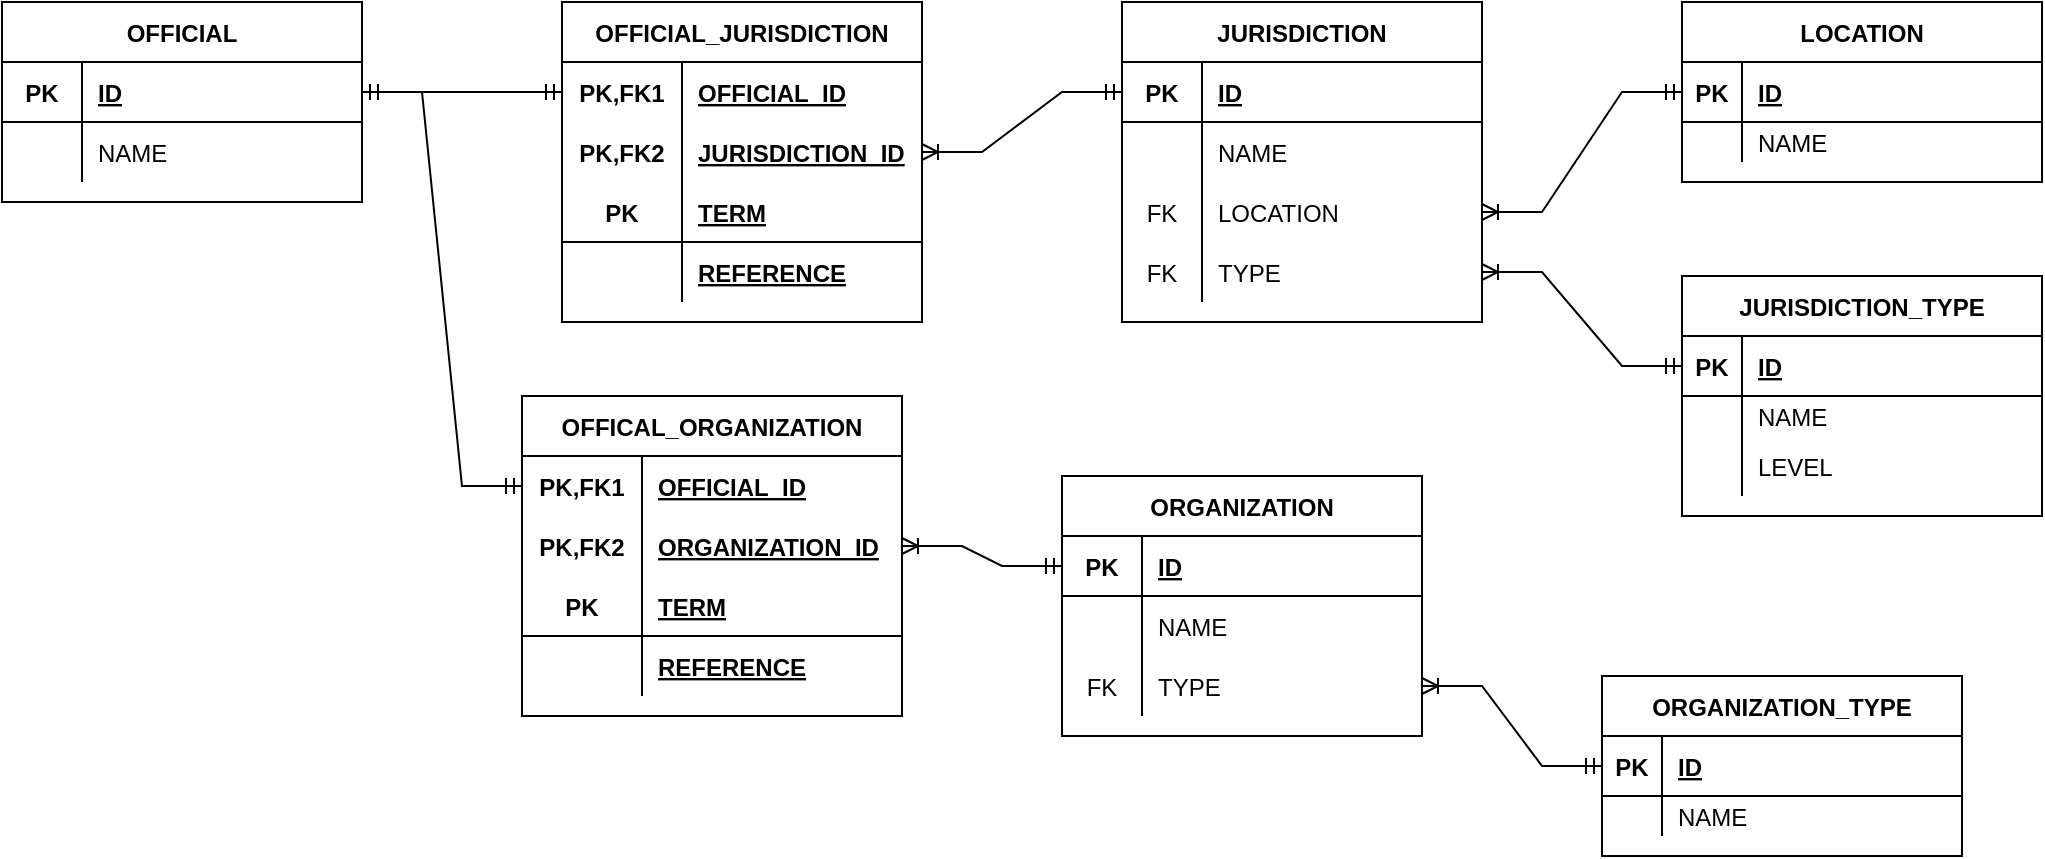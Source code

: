 <mxfile version="20.2.8" type="github">
  <diagram name="Page-1" id="2ca16b54-16f6-2749-3443-fa8db7711227">
    <mxGraphModel dx="1360" dy="1688" grid="1" gridSize="10" guides="1" tooltips="1" connect="1" arrows="1" fold="1" page="1" pageScale="1" pageWidth="1100" pageHeight="850" background="none" math="0" shadow="0">
      <root>
        <mxCell id="0" />
        <mxCell id="1" parent="0" />
        <mxCell id="zIPaG_y2jLkIG7TqGc8k-14" value="OFFICIAL" style="shape=table;startSize=30;container=1;collapsible=1;childLayout=tableLayout;fixedRows=1;rowLines=0;fontStyle=1;align=center;resizeLast=1;" parent="1" vertex="1">
          <mxGeometry x="120" y="-577" width="180" height="100" as="geometry" />
        </mxCell>
        <mxCell id="zIPaG_y2jLkIG7TqGc8k-15" value="" style="shape=tableRow;horizontal=0;startSize=0;swimlaneHead=0;swimlaneBody=0;fillColor=none;collapsible=0;dropTarget=0;points=[[0,0.5],[1,0.5]];portConstraint=eastwest;top=0;left=0;right=0;bottom=1;" parent="zIPaG_y2jLkIG7TqGc8k-14" vertex="1">
          <mxGeometry y="30" width="180" height="30" as="geometry" />
        </mxCell>
        <mxCell id="zIPaG_y2jLkIG7TqGc8k-16" value="PK" style="shape=partialRectangle;connectable=0;fillColor=none;top=0;left=0;bottom=0;right=0;fontStyle=1;overflow=hidden;" parent="zIPaG_y2jLkIG7TqGc8k-15" vertex="1">
          <mxGeometry width="40" height="30" as="geometry">
            <mxRectangle width="40" height="30" as="alternateBounds" />
          </mxGeometry>
        </mxCell>
        <mxCell id="zIPaG_y2jLkIG7TqGc8k-17" value="ID" style="shape=partialRectangle;connectable=0;fillColor=none;top=0;left=0;bottom=0;right=0;align=left;spacingLeft=6;fontStyle=5;overflow=hidden;" parent="zIPaG_y2jLkIG7TqGc8k-15" vertex="1">
          <mxGeometry x="40" width="140" height="30" as="geometry">
            <mxRectangle width="140" height="30" as="alternateBounds" />
          </mxGeometry>
        </mxCell>
        <mxCell id="zIPaG_y2jLkIG7TqGc8k-18" value="" style="shape=tableRow;horizontal=0;startSize=0;swimlaneHead=0;swimlaneBody=0;fillColor=none;collapsible=0;dropTarget=0;points=[[0,0.5],[1,0.5]];portConstraint=eastwest;top=0;left=0;right=0;bottom=0;" parent="zIPaG_y2jLkIG7TqGc8k-14" vertex="1">
          <mxGeometry y="60" width="180" height="30" as="geometry" />
        </mxCell>
        <mxCell id="zIPaG_y2jLkIG7TqGc8k-19" value="" style="shape=partialRectangle;connectable=0;fillColor=none;top=0;left=0;bottom=0;right=0;editable=1;overflow=hidden;" parent="zIPaG_y2jLkIG7TqGc8k-18" vertex="1">
          <mxGeometry width="40" height="30" as="geometry">
            <mxRectangle width="40" height="30" as="alternateBounds" />
          </mxGeometry>
        </mxCell>
        <mxCell id="zIPaG_y2jLkIG7TqGc8k-20" value="NAME" style="shape=partialRectangle;connectable=0;fillColor=none;top=0;left=0;bottom=0;right=0;align=left;spacingLeft=6;overflow=hidden;" parent="zIPaG_y2jLkIG7TqGc8k-18" vertex="1">
          <mxGeometry x="40" width="140" height="30" as="geometry">
            <mxRectangle width="140" height="30" as="alternateBounds" />
          </mxGeometry>
        </mxCell>
        <mxCell id="zIPaG_y2jLkIG7TqGc8k-51" value="JURISDICTION" style="shape=table;startSize=30;container=1;collapsible=1;childLayout=tableLayout;fixedRows=1;rowLines=0;fontStyle=1;align=center;resizeLast=1;" parent="1" vertex="1">
          <mxGeometry x="680" y="-577" width="180" height="160" as="geometry" />
        </mxCell>
        <mxCell id="zIPaG_y2jLkIG7TqGc8k-52" value="" style="shape=tableRow;horizontal=0;startSize=0;swimlaneHead=0;swimlaneBody=0;fillColor=none;collapsible=0;dropTarget=0;points=[[0,0.5],[1,0.5]];portConstraint=eastwest;top=0;left=0;right=0;bottom=1;" parent="zIPaG_y2jLkIG7TqGc8k-51" vertex="1">
          <mxGeometry y="30" width="180" height="30" as="geometry" />
        </mxCell>
        <mxCell id="zIPaG_y2jLkIG7TqGc8k-53" value="PK" style="shape=partialRectangle;connectable=0;fillColor=none;top=0;left=0;bottom=0;right=0;fontStyle=1;overflow=hidden;" parent="zIPaG_y2jLkIG7TqGc8k-52" vertex="1">
          <mxGeometry width="40" height="30" as="geometry">
            <mxRectangle width="40" height="30" as="alternateBounds" />
          </mxGeometry>
        </mxCell>
        <mxCell id="zIPaG_y2jLkIG7TqGc8k-54" value="ID" style="shape=partialRectangle;connectable=0;fillColor=none;top=0;left=0;bottom=0;right=0;align=left;spacingLeft=6;fontStyle=5;overflow=hidden;" parent="zIPaG_y2jLkIG7TqGc8k-52" vertex="1">
          <mxGeometry x="40" width="140" height="30" as="geometry">
            <mxRectangle width="140" height="30" as="alternateBounds" />
          </mxGeometry>
        </mxCell>
        <mxCell id="zIPaG_y2jLkIG7TqGc8k-55" value="" style="shape=tableRow;horizontal=0;startSize=0;swimlaneHead=0;swimlaneBody=0;fillColor=none;collapsible=0;dropTarget=0;points=[[0,0.5],[1,0.5]];portConstraint=eastwest;top=0;left=0;right=0;bottom=0;" parent="zIPaG_y2jLkIG7TqGc8k-51" vertex="1">
          <mxGeometry y="60" width="180" height="30" as="geometry" />
        </mxCell>
        <mxCell id="zIPaG_y2jLkIG7TqGc8k-56" value="" style="shape=partialRectangle;connectable=0;fillColor=none;top=0;left=0;bottom=0;right=0;editable=1;overflow=hidden;" parent="zIPaG_y2jLkIG7TqGc8k-55" vertex="1">
          <mxGeometry width="40" height="30" as="geometry">
            <mxRectangle width="40" height="30" as="alternateBounds" />
          </mxGeometry>
        </mxCell>
        <mxCell id="zIPaG_y2jLkIG7TqGc8k-57" value="NAME" style="shape=partialRectangle;connectable=0;fillColor=none;top=0;left=0;bottom=0;right=0;align=left;spacingLeft=6;overflow=hidden;" parent="zIPaG_y2jLkIG7TqGc8k-55" vertex="1">
          <mxGeometry x="40" width="140" height="30" as="geometry">
            <mxRectangle width="140" height="30" as="alternateBounds" />
          </mxGeometry>
        </mxCell>
        <mxCell id="zIPaG_y2jLkIG7TqGc8k-61" style="shape=tableRow;horizontal=0;startSize=0;swimlaneHead=0;swimlaneBody=0;fillColor=none;collapsible=0;dropTarget=0;points=[[0,0.5],[1,0.5]];portConstraint=eastwest;top=0;left=0;right=0;bottom=0;" parent="zIPaG_y2jLkIG7TqGc8k-51" vertex="1">
          <mxGeometry y="90" width="180" height="30" as="geometry" />
        </mxCell>
        <mxCell id="zIPaG_y2jLkIG7TqGc8k-62" value="FK" style="shape=partialRectangle;connectable=0;fillColor=none;top=0;left=0;bottom=0;right=0;editable=1;overflow=hidden;" parent="zIPaG_y2jLkIG7TqGc8k-61" vertex="1">
          <mxGeometry width="40" height="30" as="geometry">
            <mxRectangle width="40" height="30" as="alternateBounds" />
          </mxGeometry>
        </mxCell>
        <mxCell id="zIPaG_y2jLkIG7TqGc8k-63" value="LOCATION" style="shape=partialRectangle;connectable=0;fillColor=none;top=0;left=0;bottom=0;right=0;align=left;spacingLeft=6;overflow=hidden;" parent="zIPaG_y2jLkIG7TqGc8k-61" vertex="1">
          <mxGeometry x="40" width="140" height="30" as="geometry">
            <mxRectangle width="140" height="30" as="alternateBounds" />
          </mxGeometry>
        </mxCell>
        <mxCell id="zIPaG_y2jLkIG7TqGc8k-64" style="shape=tableRow;horizontal=0;startSize=0;swimlaneHead=0;swimlaneBody=0;fillColor=none;collapsible=0;dropTarget=0;points=[[0,0.5],[1,0.5]];portConstraint=eastwest;top=0;left=0;right=0;bottom=0;" parent="zIPaG_y2jLkIG7TqGc8k-51" vertex="1">
          <mxGeometry y="120" width="180" height="30" as="geometry" />
        </mxCell>
        <mxCell id="zIPaG_y2jLkIG7TqGc8k-65" value="FK" style="shape=partialRectangle;connectable=0;fillColor=none;top=0;left=0;bottom=0;right=0;editable=1;overflow=hidden;" parent="zIPaG_y2jLkIG7TqGc8k-64" vertex="1">
          <mxGeometry width="40" height="30" as="geometry">
            <mxRectangle width="40" height="30" as="alternateBounds" />
          </mxGeometry>
        </mxCell>
        <mxCell id="zIPaG_y2jLkIG7TqGc8k-66" value="TYPE" style="shape=partialRectangle;connectable=0;fillColor=none;top=0;left=0;bottom=0;right=0;align=left;spacingLeft=6;overflow=hidden;" parent="zIPaG_y2jLkIG7TqGc8k-64" vertex="1">
          <mxGeometry x="40" width="140" height="30" as="geometry">
            <mxRectangle width="140" height="30" as="alternateBounds" />
          </mxGeometry>
        </mxCell>
        <mxCell id="zIPaG_y2jLkIG7TqGc8k-77" value="JURISDICTION_TYPE" style="shape=table;startSize=30;container=1;collapsible=1;childLayout=tableLayout;fixedRows=1;rowLines=0;fontStyle=1;align=center;resizeLast=1;" parent="1" vertex="1">
          <mxGeometry x="960" y="-440" width="180" height="120" as="geometry" />
        </mxCell>
        <mxCell id="zIPaG_y2jLkIG7TqGc8k-78" value="" style="shape=tableRow;horizontal=0;startSize=0;swimlaneHead=0;swimlaneBody=0;fillColor=none;collapsible=0;dropTarget=0;points=[[0,0.5],[1,0.5]];portConstraint=eastwest;top=0;left=0;right=0;bottom=1;" parent="zIPaG_y2jLkIG7TqGc8k-77" vertex="1">
          <mxGeometry y="30" width="180" height="30" as="geometry" />
        </mxCell>
        <mxCell id="zIPaG_y2jLkIG7TqGc8k-79" value="PK" style="shape=partialRectangle;connectable=0;fillColor=none;top=0;left=0;bottom=0;right=0;fontStyle=1;overflow=hidden;" parent="zIPaG_y2jLkIG7TqGc8k-78" vertex="1">
          <mxGeometry width="30" height="30" as="geometry">
            <mxRectangle width="30" height="30" as="alternateBounds" />
          </mxGeometry>
        </mxCell>
        <mxCell id="zIPaG_y2jLkIG7TqGc8k-80" value="ID" style="shape=partialRectangle;connectable=0;fillColor=none;top=0;left=0;bottom=0;right=0;align=left;spacingLeft=6;fontStyle=5;overflow=hidden;" parent="zIPaG_y2jLkIG7TqGc8k-78" vertex="1">
          <mxGeometry x="30" width="150" height="30" as="geometry">
            <mxRectangle width="150" height="30" as="alternateBounds" />
          </mxGeometry>
        </mxCell>
        <mxCell id="zIPaG_y2jLkIG7TqGc8k-81" value="" style="shape=tableRow;horizontal=0;startSize=0;swimlaneHead=0;swimlaneBody=0;fillColor=none;collapsible=0;dropTarget=0;points=[[0,0.5],[1,0.5]];portConstraint=eastwest;top=0;left=0;right=0;bottom=0;" parent="zIPaG_y2jLkIG7TqGc8k-77" vertex="1">
          <mxGeometry y="60" width="180" height="20" as="geometry" />
        </mxCell>
        <mxCell id="zIPaG_y2jLkIG7TqGc8k-82" value="" style="shape=partialRectangle;connectable=0;fillColor=none;top=0;left=0;bottom=0;right=0;editable=1;overflow=hidden;" parent="zIPaG_y2jLkIG7TqGc8k-81" vertex="1">
          <mxGeometry width="30" height="20" as="geometry">
            <mxRectangle width="30" height="20" as="alternateBounds" />
          </mxGeometry>
        </mxCell>
        <mxCell id="zIPaG_y2jLkIG7TqGc8k-83" value="NAME" style="shape=partialRectangle;connectable=0;fillColor=none;top=0;left=0;bottom=0;right=0;align=left;spacingLeft=6;overflow=hidden;" parent="zIPaG_y2jLkIG7TqGc8k-81" vertex="1">
          <mxGeometry x="30" width="150" height="20" as="geometry">
            <mxRectangle width="150" height="20" as="alternateBounds" />
          </mxGeometry>
        </mxCell>
        <mxCell id="zIPaG_y2jLkIG7TqGc8k-84" value="" style="shape=tableRow;horizontal=0;startSize=0;swimlaneHead=0;swimlaneBody=0;fillColor=none;collapsible=0;dropTarget=0;points=[[0,0.5],[1,0.5]];portConstraint=eastwest;top=0;left=0;right=0;bottom=0;" parent="zIPaG_y2jLkIG7TqGc8k-77" vertex="1">
          <mxGeometry y="80" width="180" height="30" as="geometry" />
        </mxCell>
        <mxCell id="zIPaG_y2jLkIG7TqGc8k-85" value="" style="shape=partialRectangle;connectable=0;fillColor=none;top=0;left=0;bottom=0;right=0;editable=1;overflow=hidden;" parent="zIPaG_y2jLkIG7TqGc8k-84" vertex="1">
          <mxGeometry width="30" height="30" as="geometry">
            <mxRectangle width="30" height="30" as="alternateBounds" />
          </mxGeometry>
        </mxCell>
        <mxCell id="zIPaG_y2jLkIG7TqGc8k-86" value="LEVEL" style="shape=partialRectangle;connectable=0;fillColor=none;top=0;left=0;bottom=0;right=0;align=left;spacingLeft=6;overflow=hidden;" parent="zIPaG_y2jLkIG7TqGc8k-84" vertex="1">
          <mxGeometry x="30" width="150" height="30" as="geometry">
            <mxRectangle width="150" height="30" as="alternateBounds" />
          </mxGeometry>
        </mxCell>
        <mxCell id="zIPaG_y2jLkIG7TqGc8k-90" value="OFFICIAL_JURISDICTION" style="shape=table;startSize=30;container=1;collapsible=1;childLayout=tableLayout;fixedRows=1;rowLines=0;fontStyle=1;align=center;resizeLast=1;swimlaneLine=1;" parent="1" vertex="1">
          <mxGeometry x="400" y="-577" width="180" height="160" as="geometry" />
        </mxCell>
        <mxCell id="zIPaG_y2jLkIG7TqGc8k-91" value="" style="shape=tableRow;horizontal=0;startSize=0;swimlaneHead=0;swimlaneBody=0;fillColor=none;collapsible=0;dropTarget=0;points=[[0,0.5],[1,0.5]];portConstraint=eastwest;top=0;left=0;right=0;bottom=0;" parent="zIPaG_y2jLkIG7TqGc8k-90" vertex="1">
          <mxGeometry y="30" width="180" height="30" as="geometry" />
        </mxCell>
        <mxCell id="zIPaG_y2jLkIG7TqGc8k-92" value="PK,FK1" style="shape=partialRectangle;connectable=0;fillColor=none;top=0;left=0;bottom=0;right=0;fontStyle=1;overflow=hidden;" parent="zIPaG_y2jLkIG7TqGc8k-91" vertex="1">
          <mxGeometry width="60" height="30" as="geometry">
            <mxRectangle width="60" height="30" as="alternateBounds" />
          </mxGeometry>
        </mxCell>
        <mxCell id="zIPaG_y2jLkIG7TqGc8k-93" value="OFFICIAL_ID" style="shape=partialRectangle;connectable=0;fillColor=none;top=0;left=0;bottom=0;right=0;align=left;spacingLeft=6;fontStyle=5;overflow=hidden;" parent="zIPaG_y2jLkIG7TqGc8k-91" vertex="1">
          <mxGeometry x="60" width="120" height="30" as="geometry">
            <mxRectangle width="120" height="30" as="alternateBounds" />
          </mxGeometry>
        </mxCell>
        <mxCell id="zIPaG_y2jLkIG7TqGc8k-106" style="shape=tableRow;horizontal=0;startSize=0;swimlaneHead=0;swimlaneBody=0;fillColor=none;collapsible=0;dropTarget=0;points=[[0,0.5],[1,0.5]];portConstraint=eastwest;top=0;left=0;right=0;bottom=0;" parent="zIPaG_y2jLkIG7TqGc8k-90" vertex="1">
          <mxGeometry y="60" width="180" height="30" as="geometry" />
        </mxCell>
        <mxCell id="zIPaG_y2jLkIG7TqGc8k-107" value="PK,FK2" style="shape=partialRectangle;connectable=0;fillColor=none;top=0;left=0;bottom=0;right=0;fontStyle=1;overflow=hidden;" parent="zIPaG_y2jLkIG7TqGc8k-106" vertex="1">
          <mxGeometry width="60" height="30" as="geometry">
            <mxRectangle width="60" height="30" as="alternateBounds" />
          </mxGeometry>
        </mxCell>
        <mxCell id="zIPaG_y2jLkIG7TqGc8k-108" value="JURISDICTION_ID" style="shape=partialRectangle;connectable=0;fillColor=none;top=0;left=0;bottom=0;right=0;align=left;spacingLeft=6;fontStyle=5;overflow=hidden;" parent="zIPaG_y2jLkIG7TqGc8k-106" vertex="1">
          <mxGeometry x="60" width="120" height="30" as="geometry">
            <mxRectangle width="120" height="30" as="alternateBounds" />
          </mxGeometry>
        </mxCell>
        <mxCell id="zIPaG_y2jLkIG7TqGc8k-94" value="" style="shape=tableRow;horizontal=0;startSize=0;swimlaneHead=0;swimlaneBody=0;fillColor=none;collapsible=0;dropTarget=0;points=[[0,0.5],[1,0.5]];portConstraint=eastwest;top=0;left=0;right=0;bottom=1;" parent="zIPaG_y2jLkIG7TqGc8k-90" vertex="1">
          <mxGeometry y="90" width="180" height="30" as="geometry" />
        </mxCell>
        <mxCell id="zIPaG_y2jLkIG7TqGc8k-95" value="PK" style="shape=partialRectangle;connectable=0;fillColor=none;top=0;left=0;bottom=0;right=0;fontStyle=1;overflow=hidden;" parent="zIPaG_y2jLkIG7TqGc8k-94" vertex="1">
          <mxGeometry width="60" height="30" as="geometry">
            <mxRectangle width="60" height="30" as="alternateBounds" />
          </mxGeometry>
        </mxCell>
        <mxCell id="zIPaG_y2jLkIG7TqGc8k-96" value="TERM" style="shape=partialRectangle;connectable=0;fillColor=none;top=0;left=0;bottom=0;right=0;align=left;spacingLeft=6;fontStyle=5;overflow=hidden;" parent="zIPaG_y2jLkIG7TqGc8k-94" vertex="1">
          <mxGeometry x="60" width="120" height="30" as="geometry">
            <mxRectangle width="120" height="30" as="alternateBounds" />
          </mxGeometry>
        </mxCell>
        <mxCell id="xw4L-xOXuamuSmDmG7fB-47" style="shape=tableRow;horizontal=0;startSize=0;swimlaneHead=0;swimlaneBody=0;fillColor=none;collapsible=0;dropTarget=0;points=[[0,0.5],[1,0.5]];portConstraint=eastwest;top=0;left=0;right=0;bottom=1;swimlaneLine=1;strokeColor=none;" vertex="1" parent="zIPaG_y2jLkIG7TqGc8k-90">
          <mxGeometry y="120" width="180" height="30" as="geometry" />
        </mxCell>
        <mxCell id="xw4L-xOXuamuSmDmG7fB-48" style="shape=partialRectangle;connectable=0;fillColor=none;top=0;left=0;bottom=0;right=0;fontStyle=1;overflow=hidden;" vertex="1" parent="xw4L-xOXuamuSmDmG7fB-47">
          <mxGeometry width="60" height="30" as="geometry">
            <mxRectangle width="60" height="30" as="alternateBounds" />
          </mxGeometry>
        </mxCell>
        <mxCell id="xw4L-xOXuamuSmDmG7fB-49" value="REFERENCE" style="shape=partialRectangle;connectable=0;fillColor=none;top=0;left=0;bottom=0;right=0;align=left;spacingLeft=6;fontStyle=5;overflow=hidden;strokeColor=default;" vertex="1" parent="xw4L-xOXuamuSmDmG7fB-47">
          <mxGeometry x="60" width="120" height="30" as="geometry">
            <mxRectangle width="120" height="30" as="alternateBounds" />
          </mxGeometry>
        </mxCell>
        <mxCell id="zIPaG_y2jLkIG7TqGc8k-109" value="" style="edgeStyle=entityRelationEdgeStyle;fontSize=12;html=1;endArrow=ERmandOne;startArrow=ERmandOne;rounded=0;exitX=1;exitY=0.5;exitDx=0;exitDy=0;entryX=0;entryY=0.5;entryDx=0;entryDy=0;" parent="1" source="zIPaG_y2jLkIG7TqGc8k-15" target="zIPaG_y2jLkIG7TqGc8k-91" edge="1">
          <mxGeometry width="100" height="100" relative="1" as="geometry">
            <mxPoint x="490" y="-357" as="sourcePoint" />
            <mxPoint x="590" y="-457" as="targetPoint" />
          </mxGeometry>
        </mxCell>
        <mxCell id="zIPaG_y2jLkIG7TqGc8k-113" value="LOCATION" style="shape=table;startSize=30;container=1;collapsible=1;childLayout=tableLayout;fixedRows=1;rowLines=0;fontStyle=1;align=center;resizeLast=1;" parent="1" vertex="1">
          <mxGeometry x="960" y="-577" width="180" height="90" as="geometry" />
        </mxCell>
        <mxCell id="zIPaG_y2jLkIG7TqGc8k-114" value="" style="shape=tableRow;horizontal=0;startSize=0;swimlaneHead=0;swimlaneBody=0;fillColor=none;collapsible=0;dropTarget=0;points=[[0,0.5],[1,0.5]];portConstraint=eastwest;top=0;left=0;right=0;bottom=1;" parent="zIPaG_y2jLkIG7TqGc8k-113" vertex="1">
          <mxGeometry y="30" width="180" height="30" as="geometry" />
        </mxCell>
        <mxCell id="zIPaG_y2jLkIG7TqGc8k-115" value="PK" style="shape=partialRectangle;connectable=0;fillColor=none;top=0;left=0;bottom=0;right=0;fontStyle=1;overflow=hidden;" parent="zIPaG_y2jLkIG7TqGc8k-114" vertex="1">
          <mxGeometry width="30" height="30" as="geometry">
            <mxRectangle width="30" height="30" as="alternateBounds" />
          </mxGeometry>
        </mxCell>
        <mxCell id="zIPaG_y2jLkIG7TqGc8k-116" value="ID" style="shape=partialRectangle;connectable=0;fillColor=none;top=0;left=0;bottom=0;right=0;align=left;spacingLeft=6;fontStyle=5;overflow=hidden;" parent="zIPaG_y2jLkIG7TqGc8k-114" vertex="1">
          <mxGeometry x="30" width="150" height="30" as="geometry">
            <mxRectangle width="150" height="30" as="alternateBounds" />
          </mxGeometry>
        </mxCell>
        <mxCell id="zIPaG_y2jLkIG7TqGc8k-117" value="" style="shape=tableRow;horizontal=0;startSize=0;swimlaneHead=0;swimlaneBody=0;fillColor=none;collapsible=0;dropTarget=0;points=[[0,0.5],[1,0.5]];portConstraint=eastwest;top=0;left=0;right=0;bottom=0;" parent="zIPaG_y2jLkIG7TqGc8k-113" vertex="1">
          <mxGeometry y="60" width="180" height="20" as="geometry" />
        </mxCell>
        <mxCell id="zIPaG_y2jLkIG7TqGc8k-118" value="" style="shape=partialRectangle;connectable=0;fillColor=none;top=0;left=0;bottom=0;right=0;editable=1;overflow=hidden;" parent="zIPaG_y2jLkIG7TqGc8k-117" vertex="1">
          <mxGeometry width="30" height="20" as="geometry">
            <mxRectangle width="30" height="20" as="alternateBounds" />
          </mxGeometry>
        </mxCell>
        <mxCell id="zIPaG_y2jLkIG7TqGc8k-119" value="NAME" style="shape=partialRectangle;connectable=0;fillColor=none;top=0;left=0;bottom=0;right=0;align=left;spacingLeft=6;overflow=hidden;" parent="zIPaG_y2jLkIG7TqGc8k-117" vertex="1">
          <mxGeometry x="30" width="150" height="20" as="geometry">
            <mxRectangle width="150" height="20" as="alternateBounds" />
          </mxGeometry>
        </mxCell>
        <mxCell id="zIPaG_y2jLkIG7TqGc8k-124" value="" style="edgeStyle=entityRelationEdgeStyle;fontSize=12;html=1;endArrow=ERoneToMany;startArrow=ERmandOne;rounded=0;entryX=1;entryY=0.5;entryDx=0;entryDy=0;exitX=0;exitY=0.5;exitDx=0;exitDy=0;" parent="1" source="zIPaG_y2jLkIG7TqGc8k-78" target="zIPaG_y2jLkIG7TqGc8k-64" edge="1">
          <mxGeometry width="100" height="100" relative="1" as="geometry">
            <mxPoint x="490" y="-257" as="sourcePoint" />
            <mxPoint x="590" y="-357" as="targetPoint" />
          </mxGeometry>
        </mxCell>
        <mxCell id="zIPaG_y2jLkIG7TqGc8k-125" value="" style="edgeStyle=entityRelationEdgeStyle;fontSize=12;html=1;endArrow=ERoneToMany;startArrow=ERmandOne;rounded=0;entryX=1;entryY=0.5;entryDx=0;entryDy=0;" parent="1" source="zIPaG_y2jLkIG7TqGc8k-114" target="zIPaG_y2jLkIG7TqGc8k-61" edge="1">
          <mxGeometry width="100" height="100" relative="1" as="geometry">
            <mxPoint x="990" y="-322" as="sourcePoint" />
            <mxPoint x="910" y="-432" as="targetPoint" />
          </mxGeometry>
        </mxCell>
        <mxCell id="xw4L-xOXuamuSmDmG7fB-1" value="OFFICAL_ORGANIZATION" style="shape=table;startSize=30;container=1;collapsible=1;childLayout=tableLayout;fixedRows=1;rowLines=0;fontStyle=1;align=center;resizeLast=1;" vertex="1" parent="1">
          <mxGeometry x="380" y="-380" width="190" height="160" as="geometry" />
        </mxCell>
        <mxCell id="xw4L-xOXuamuSmDmG7fB-2" value="" style="shape=tableRow;horizontal=0;startSize=0;swimlaneHead=0;swimlaneBody=0;fillColor=none;collapsible=0;dropTarget=0;points=[[0,0.5],[1,0.5]];portConstraint=eastwest;top=0;left=0;right=0;bottom=0;" vertex="1" parent="xw4L-xOXuamuSmDmG7fB-1">
          <mxGeometry y="30" width="190" height="30" as="geometry" />
        </mxCell>
        <mxCell id="xw4L-xOXuamuSmDmG7fB-3" value="PK,FK1" style="shape=partialRectangle;connectable=0;fillColor=none;top=0;left=0;bottom=0;right=0;fontStyle=1;overflow=hidden;" vertex="1" parent="xw4L-xOXuamuSmDmG7fB-2">
          <mxGeometry width="60" height="30" as="geometry">
            <mxRectangle width="60" height="30" as="alternateBounds" />
          </mxGeometry>
        </mxCell>
        <mxCell id="xw4L-xOXuamuSmDmG7fB-4" value="OFFICIAL_ID" style="shape=partialRectangle;connectable=0;fillColor=none;top=0;left=0;bottom=0;right=0;align=left;spacingLeft=6;fontStyle=5;overflow=hidden;" vertex="1" parent="xw4L-xOXuamuSmDmG7fB-2">
          <mxGeometry x="60" width="130" height="30" as="geometry">
            <mxRectangle width="130" height="30" as="alternateBounds" />
          </mxGeometry>
        </mxCell>
        <mxCell id="xw4L-xOXuamuSmDmG7fB-5" style="shape=tableRow;horizontal=0;startSize=0;swimlaneHead=0;swimlaneBody=0;fillColor=none;collapsible=0;dropTarget=0;points=[[0,0.5],[1,0.5]];portConstraint=eastwest;top=0;left=0;right=0;bottom=0;" vertex="1" parent="xw4L-xOXuamuSmDmG7fB-1">
          <mxGeometry y="60" width="190" height="30" as="geometry" />
        </mxCell>
        <mxCell id="xw4L-xOXuamuSmDmG7fB-6" value="PK,FK2" style="shape=partialRectangle;connectable=0;fillColor=none;top=0;left=0;bottom=0;right=0;fontStyle=1;overflow=hidden;" vertex="1" parent="xw4L-xOXuamuSmDmG7fB-5">
          <mxGeometry width="60" height="30" as="geometry">
            <mxRectangle width="60" height="30" as="alternateBounds" />
          </mxGeometry>
        </mxCell>
        <mxCell id="xw4L-xOXuamuSmDmG7fB-7" value="ORGANIZATION_ID" style="shape=partialRectangle;connectable=0;fillColor=none;top=0;left=0;bottom=0;right=0;align=left;spacingLeft=6;fontStyle=5;overflow=hidden;" vertex="1" parent="xw4L-xOXuamuSmDmG7fB-5">
          <mxGeometry x="60" width="130" height="30" as="geometry">
            <mxRectangle width="130" height="30" as="alternateBounds" />
          </mxGeometry>
        </mxCell>
        <mxCell id="xw4L-xOXuamuSmDmG7fB-8" value="" style="shape=tableRow;horizontal=0;startSize=0;swimlaneHead=0;swimlaneBody=0;fillColor=none;collapsible=0;dropTarget=0;points=[[0,0.5],[1,0.5]];portConstraint=eastwest;top=0;left=0;right=0;bottom=1;" vertex="1" parent="xw4L-xOXuamuSmDmG7fB-1">
          <mxGeometry y="90" width="190" height="30" as="geometry" />
        </mxCell>
        <mxCell id="xw4L-xOXuamuSmDmG7fB-9" value="PK" style="shape=partialRectangle;connectable=0;fillColor=none;top=0;left=0;bottom=0;right=0;fontStyle=1;overflow=hidden;" vertex="1" parent="xw4L-xOXuamuSmDmG7fB-8">
          <mxGeometry width="60" height="30" as="geometry">
            <mxRectangle width="60" height="30" as="alternateBounds" />
          </mxGeometry>
        </mxCell>
        <mxCell id="xw4L-xOXuamuSmDmG7fB-10" value="TERM" style="shape=partialRectangle;connectable=0;fillColor=none;top=0;left=0;bottom=0;right=0;align=left;spacingLeft=6;fontStyle=5;overflow=hidden;" vertex="1" parent="xw4L-xOXuamuSmDmG7fB-8">
          <mxGeometry x="60" width="130" height="30" as="geometry">
            <mxRectangle width="130" height="30" as="alternateBounds" />
          </mxGeometry>
        </mxCell>
        <mxCell id="xw4L-xOXuamuSmDmG7fB-50" style="shape=tableRow;horizontal=0;startSize=0;swimlaneHead=0;swimlaneBody=0;fillColor=none;collapsible=0;dropTarget=0;points=[[0,0.5],[1,0.5]];portConstraint=eastwest;top=0;left=0;right=0;bottom=1;strokeColor=none;" vertex="1" parent="xw4L-xOXuamuSmDmG7fB-1">
          <mxGeometry y="120" width="190" height="30" as="geometry" />
        </mxCell>
        <mxCell id="xw4L-xOXuamuSmDmG7fB-51" style="shape=partialRectangle;connectable=0;fillColor=none;top=0;left=0;bottom=0;right=0;fontStyle=1;overflow=hidden;" vertex="1" parent="xw4L-xOXuamuSmDmG7fB-50">
          <mxGeometry width="60" height="30" as="geometry">
            <mxRectangle width="60" height="30" as="alternateBounds" />
          </mxGeometry>
        </mxCell>
        <mxCell id="xw4L-xOXuamuSmDmG7fB-52" value="REFERENCE" style="shape=partialRectangle;connectable=0;fillColor=none;top=0;left=0;bottom=0;right=0;align=left;spacingLeft=6;fontStyle=5;overflow=hidden;" vertex="1" parent="xw4L-xOXuamuSmDmG7fB-50">
          <mxGeometry x="60" width="130" height="30" as="geometry">
            <mxRectangle width="130" height="30" as="alternateBounds" />
          </mxGeometry>
        </mxCell>
        <mxCell id="xw4L-xOXuamuSmDmG7fB-11" value="ORGANIZATION" style="shape=table;startSize=30;container=1;collapsible=1;childLayout=tableLayout;fixedRows=1;rowLines=0;fontStyle=1;align=center;resizeLast=1;" vertex="1" parent="1">
          <mxGeometry x="650" y="-340" width="180" height="130" as="geometry" />
        </mxCell>
        <mxCell id="xw4L-xOXuamuSmDmG7fB-12" value="" style="shape=tableRow;horizontal=0;startSize=0;swimlaneHead=0;swimlaneBody=0;fillColor=none;collapsible=0;dropTarget=0;points=[[0,0.5],[1,0.5]];portConstraint=eastwest;top=0;left=0;right=0;bottom=1;" vertex="1" parent="xw4L-xOXuamuSmDmG7fB-11">
          <mxGeometry y="30" width="180" height="30" as="geometry" />
        </mxCell>
        <mxCell id="xw4L-xOXuamuSmDmG7fB-13" value="PK" style="shape=partialRectangle;connectable=0;fillColor=none;top=0;left=0;bottom=0;right=0;fontStyle=1;overflow=hidden;" vertex="1" parent="xw4L-xOXuamuSmDmG7fB-12">
          <mxGeometry width="40" height="30" as="geometry">
            <mxRectangle width="40" height="30" as="alternateBounds" />
          </mxGeometry>
        </mxCell>
        <mxCell id="xw4L-xOXuamuSmDmG7fB-14" value="ID" style="shape=partialRectangle;connectable=0;fillColor=none;top=0;left=0;bottom=0;right=0;align=left;spacingLeft=6;fontStyle=5;overflow=hidden;" vertex="1" parent="xw4L-xOXuamuSmDmG7fB-12">
          <mxGeometry x="40" width="140" height="30" as="geometry">
            <mxRectangle width="140" height="30" as="alternateBounds" />
          </mxGeometry>
        </mxCell>
        <mxCell id="xw4L-xOXuamuSmDmG7fB-15" value="" style="shape=tableRow;horizontal=0;startSize=0;swimlaneHead=0;swimlaneBody=0;fillColor=none;collapsible=0;dropTarget=0;points=[[0,0.5],[1,0.5]];portConstraint=eastwest;top=0;left=0;right=0;bottom=0;" vertex="1" parent="xw4L-xOXuamuSmDmG7fB-11">
          <mxGeometry y="60" width="180" height="30" as="geometry" />
        </mxCell>
        <mxCell id="xw4L-xOXuamuSmDmG7fB-16" value="" style="shape=partialRectangle;connectable=0;fillColor=none;top=0;left=0;bottom=0;right=0;editable=1;overflow=hidden;" vertex="1" parent="xw4L-xOXuamuSmDmG7fB-15">
          <mxGeometry width="40" height="30" as="geometry">
            <mxRectangle width="40" height="30" as="alternateBounds" />
          </mxGeometry>
        </mxCell>
        <mxCell id="xw4L-xOXuamuSmDmG7fB-17" value="NAME" style="shape=partialRectangle;connectable=0;fillColor=none;top=0;left=0;bottom=0;right=0;align=left;spacingLeft=6;overflow=hidden;" vertex="1" parent="xw4L-xOXuamuSmDmG7fB-15">
          <mxGeometry x="40" width="140" height="30" as="geometry">
            <mxRectangle width="140" height="30" as="alternateBounds" />
          </mxGeometry>
        </mxCell>
        <mxCell id="xw4L-xOXuamuSmDmG7fB-21" style="shape=tableRow;horizontal=0;startSize=0;swimlaneHead=0;swimlaneBody=0;fillColor=none;collapsible=0;dropTarget=0;points=[[0,0.5],[1,0.5]];portConstraint=eastwest;top=0;left=0;right=0;bottom=0;" vertex="1" parent="xw4L-xOXuamuSmDmG7fB-11">
          <mxGeometry y="90" width="180" height="30" as="geometry" />
        </mxCell>
        <mxCell id="xw4L-xOXuamuSmDmG7fB-22" value="FK" style="shape=partialRectangle;connectable=0;fillColor=none;top=0;left=0;bottom=0;right=0;editable=1;overflow=hidden;" vertex="1" parent="xw4L-xOXuamuSmDmG7fB-21">
          <mxGeometry width="40" height="30" as="geometry">
            <mxRectangle width="40" height="30" as="alternateBounds" />
          </mxGeometry>
        </mxCell>
        <mxCell id="xw4L-xOXuamuSmDmG7fB-23" value="TYPE" style="shape=partialRectangle;connectable=0;fillColor=none;top=0;left=0;bottom=0;right=0;align=left;spacingLeft=6;overflow=hidden;" vertex="1" parent="xw4L-xOXuamuSmDmG7fB-21">
          <mxGeometry x="40" width="140" height="30" as="geometry">
            <mxRectangle width="140" height="30" as="alternateBounds" />
          </mxGeometry>
        </mxCell>
        <mxCell id="xw4L-xOXuamuSmDmG7fB-24" value="ORGANIZATION_TYPE" style="shape=table;startSize=30;container=1;collapsible=1;childLayout=tableLayout;fixedRows=1;rowLines=0;fontStyle=1;align=center;resizeLast=1;" vertex="1" parent="1">
          <mxGeometry x="920" y="-240" width="180" height="90" as="geometry" />
        </mxCell>
        <mxCell id="xw4L-xOXuamuSmDmG7fB-25" value="" style="shape=tableRow;horizontal=0;startSize=0;swimlaneHead=0;swimlaneBody=0;fillColor=none;collapsible=0;dropTarget=0;points=[[0,0.5],[1,0.5]];portConstraint=eastwest;top=0;left=0;right=0;bottom=1;" vertex="1" parent="xw4L-xOXuamuSmDmG7fB-24">
          <mxGeometry y="30" width="180" height="30" as="geometry" />
        </mxCell>
        <mxCell id="xw4L-xOXuamuSmDmG7fB-26" value="PK" style="shape=partialRectangle;connectable=0;fillColor=none;top=0;left=0;bottom=0;right=0;fontStyle=1;overflow=hidden;" vertex="1" parent="xw4L-xOXuamuSmDmG7fB-25">
          <mxGeometry width="30" height="30" as="geometry">
            <mxRectangle width="30" height="30" as="alternateBounds" />
          </mxGeometry>
        </mxCell>
        <mxCell id="xw4L-xOXuamuSmDmG7fB-27" value="ID" style="shape=partialRectangle;connectable=0;fillColor=none;top=0;left=0;bottom=0;right=0;align=left;spacingLeft=6;fontStyle=5;overflow=hidden;" vertex="1" parent="xw4L-xOXuamuSmDmG7fB-25">
          <mxGeometry x="30" width="150" height="30" as="geometry">
            <mxRectangle width="150" height="30" as="alternateBounds" />
          </mxGeometry>
        </mxCell>
        <mxCell id="xw4L-xOXuamuSmDmG7fB-28" value="" style="shape=tableRow;horizontal=0;startSize=0;swimlaneHead=0;swimlaneBody=0;fillColor=none;collapsible=0;dropTarget=0;points=[[0,0.5],[1,0.5]];portConstraint=eastwest;top=0;left=0;right=0;bottom=0;" vertex="1" parent="xw4L-xOXuamuSmDmG7fB-24">
          <mxGeometry y="60" width="180" height="20" as="geometry" />
        </mxCell>
        <mxCell id="xw4L-xOXuamuSmDmG7fB-29" value="" style="shape=partialRectangle;connectable=0;fillColor=none;top=0;left=0;bottom=0;right=0;editable=1;overflow=hidden;" vertex="1" parent="xw4L-xOXuamuSmDmG7fB-28">
          <mxGeometry width="30" height="20" as="geometry">
            <mxRectangle width="30" height="20" as="alternateBounds" />
          </mxGeometry>
        </mxCell>
        <mxCell id="xw4L-xOXuamuSmDmG7fB-30" value="NAME" style="shape=partialRectangle;connectable=0;fillColor=none;top=0;left=0;bottom=0;right=0;align=left;spacingLeft=6;overflow=hidden;" vertex="1" parent="xw4L-xOXuamuSmDmG7fB-28">
          <mxGeometry x="30" width="150" height="20" as="geometry">
            <mxRectangle width="150" height="20" as="alternateBounds" />
          </mxGeometry>
        </mxCell>
        <mxCell id="xw4L-xOXuamuSmDmG7fB-34" value="" style="edgeStyle=entityRelationEdgeStyle;fontSize=12;html=1;endArrow=ERoneToMany;startArrow=ERmandOne;rounded=0;exitX=0;exitY=0.5;exitDx=0;exitDy=0;entryX=1;entryY=0.5;entryDx=0;entryDy=0;" edge="1" parent="1" source="xw4L-xOXuamuSmDmG7fB-25" target="xw4L-xOXuamuSmDmG7fB-21">
          <mxGeometry width="100" height="100" relative="1" as="geometry">
            <mxPoint x="640" y="-370" as="sourcePoint" />
            <mxPoint x="740" y="-470" as="targetPoint" />
          </mxGeometry>
        </mxCell>
        <mxCell id="xw4L-xOXuamuSmDmG7fB-35" value="" style="edgeStyle=entityRelationEdgeStyle;fontSize=12;html=1;endArrow=ERmandOne;startArrow=ERmandOne;rounded=0;entryX=0;entryY=0.5;entryDx=0;entryDy=0;exitX=1;exitY=0.5;exitDx=0;exitDy=0;" edge="1" parent="1" source="zIPaG_y2jLkIG7TqGc8k-15" target="xw4L-xOXuamuSmDmG7fB-2">
          <mxGeometry width="100" height="100" relative="1" as="geometry">
            <mxPoint x="332" y="-510" as="sourcePoint" />
            <mxPoint x="410" y="-522" as="targetPoint" />
          </mxGeometry>
        </mxCell>
        <mxCell id="xw4L-xOXuamuSmDmG7fB-36" value="" style="edgeStyle=entityRelationEdgeStyle;fontSize=12;html=1;endArrow=ERoneToMany;startArrow=ERmandOne;rounded=0;exitX=0;exitY=0.5;exitDx=0;exitDy=0;entryX=1;entryY=0.5;entryDx=0;entryDy=0;" edge="1" parent="1" source="xw4L-xOXuamuSmDmG7fB-12" target="xw4L-xOXuamuSmDmG7fB-5">
          <mxGeometry width="100" height="100" relative="1" as="geometry">
            <mxPoint x="900" y="-225" as="sourcePoint" />
            <mxPoint x="810" y="-235" as="targetPoint" />
          </mxGeometry>
        </mxCell>
        <mxCell id="xw4L-xOXuamuSmDmG7fB-37" value="" style="edgeStyle=entityRelationEdgeStyle;fontSize=12;html=1;endArrow=ERoneToMany;startArrow=ERmandOne;rounded=0;exitX=0;exitY=0.5;exitDx=0;exitDy=0;entryX=1;entryY=0.5;entryDx=0;entryDy=0;" edge="1" parent="1" source="zIPaG_y2jLkIG7TqGc8k-52" target="zIPaG_y2jLkIG7TqGc8k-106">
          <mxGeometry width="100" height="100" relative="1" as="geometry">
            <mxPoint x="630" y="-295" as="sourcePoint" />
            <mxPoint x="580" y="-295" as="targetPoint" />
          </mxGeometry>
        </mxCell>
      </root>
    </mxGraphModel>
  </diagram>
</mxfile>
